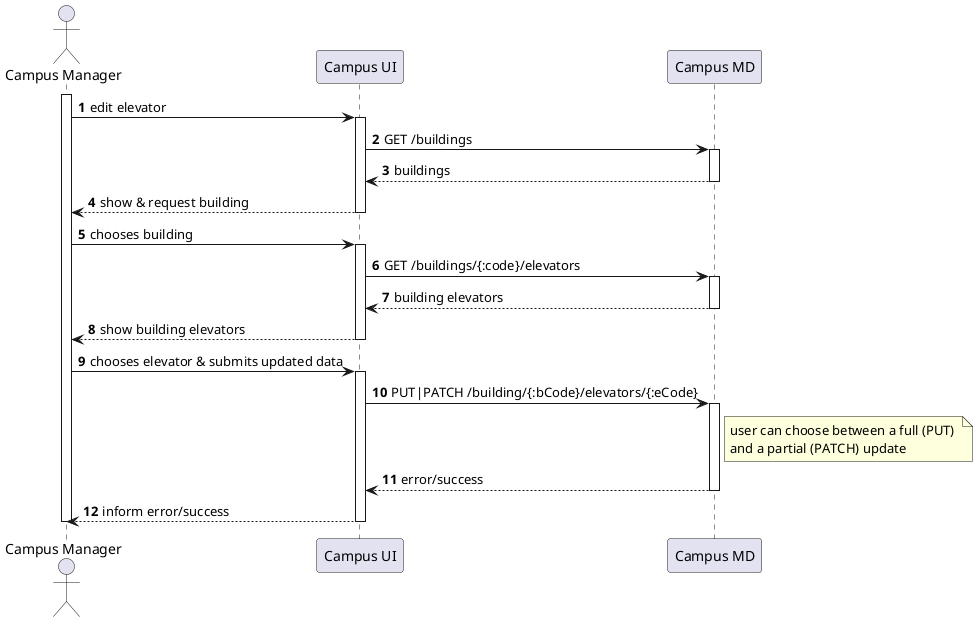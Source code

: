 @startuml
autonumber

actor "Campus Manager" as usr

participant "Campus UI" as ui
participant "Campus MD" as md

activate usr
    usr -> ui : edit elevator
    activate ui
        ui -> md : GET /buildings
        activate md
            md --> ui : buildings
        deactivate md

        ui --> usr : show & request building
    deactivate ui

    usr -> ui : chooses building
    activate ui
        ui -> md : GET /buildings/{:code}/elevators
        activate md
            md --> ui : building elevators
        deactivate md

        ui --> usr : show building elevators
    deactivate ui

    usr -> ui : chooses elevator & submits updated data
    activate ui
        ui -> md : PUT|PATCH /building/{:bCode}/elevators/{:eCode}
        note right of md : user can choose between a full (PUT) \nand a partial (PATCH) update
        activate md
            md --> ui : error/success
        deactivate md

        ui --> usr : inform error/success
    deactivate ui
deactivate usr

@enduml
